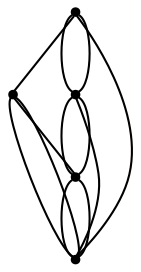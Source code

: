 graph {
  node [shape=point,comment="{\"directed\":false,\"doi\":\"10.1007/978-3-319-73915-1_19\",\"figure\":\"?\"}"]

  v0 [pos="1496.3060515753118,743.5785313106356"]
  v1 [pos="1496.3060515753118,527.7136328689818"]
  v2 [pos="1496.3060515753118,581.679825685576"]
  v3 [pos="1496.3060515753118,635.6502152863034"]
  v4 [pos="1496.3060515753118,689.6124656693181"]

  v0 -- v2 [id="-1",pos="1496.3060515753118,743.5785313106356 1541.0079461559255,698.8720339825534 1577.2511822375288,626.3863866012966 1577.2511822375288,581.679825685576 1577.2511822375288,536.9690679857224 1541.0079461559255,536.9690679857224 1496.3060515753118,581.679825685576"]
  v1 -- v3 [id="-2",pos="1496.3060515753118,527.7136328689818 1526.1056189379158,497.9132861422654 1550.2678187179297,497.9132861422654 1550.2678187179297,527.7177024778381 1550.2678187179297,557.5220552257724 1526.1056189379158,605.8458625383691 1496.3060515753118,635.6502152863034"]
  v2 -- v1 [id="-3",pos="1496.3060515753118,581.679825685576 1479.1605793345907,581.6840224697091 1465.2708340800023,569.5988738574268 1465.2708340800023,554.7008624737736 1465.2708340800023,539.7986543059873 1479.1605793345907,527.7135692813434 1496.3060515753118,527.7136328689818"]
  v0 -- v4 [id="-4",pos="1496.3060515753118,743.5785313106356 1496.3060515753118,689.6124656693181 1496.3060515753118,689.6124656693181 1496.3060515753118,689.6124656693181"]
  v3 -- v2 [id="-5",pos="1496.3060515753118,635.6502152863034 1496.3060515753118,581.679825685576 1496.3060515753118,581.679825685576 1496.3060515753118,581.679825685576"]
  v2 -- v1 [id="-6",pos="1496.3060515753118,581.679825685576 1496.3060515753118,527.7136328689818 1496.3060515753118,527.7136328689818 1496.3060515753118,527.7136328689818"]
  v3 -- v2 [id="-13",pos="1496.3060515753118,635.6502152863034 1479.1605793345907,635.6502788739418 1465.2708340800023,623.5651302616595 1465.2708340800023,608.6629856815116 1465.2708340800023,593.76491071022 1479.1605793345907,581.6840224697091 1496.3060515753118,581.679825685576"]
  v4 -- v3 [id="-21",pos="1496.3060515753118,689.6124656693181 1479.1605793345907,689.6165352781744 1465.2708340800023,677.5355834500252 1465.2708340800023,662.6292420857443 1465.2708340800023,647.7270339179579 1479.1605793345907,635.6502788739418 1496.3060515753118,635.6502152863034"]
  v4 -- v0 [id="-22",pos="1496.3060515753118,689.6124656693181 1479.1605793345907,689.6165352781744 1465.2708340800023,701.6932903221906 1465.2708340800023,716.59969527411 1465.2708340800023,731.5018398542579 1479.1605793345907,743.5786266920933 1496.3060515753118,743.5785313106356"]
  v4 -- v2 [id="-23",pos="1496.3060515753118,689.6124656693181 1462.024518179689,689.6165352781744 1434.2367611762113,665.4504984253814 1434.2367611762113,635.6502788739418 1434.2367611762113,605.8417293418744 1462.024518179689,581.6840224697091 1496.3060515753118,581.679825685576"]
  v0 -- v1 [id="-24",pos="1496.3060515753118,743.5785313106356 1427.7481990343174,743.5786266920933 1372.1768818629303,695.2548511733157 1372.1768818629303,635.6502788739418 1372.1768818629303,576.0373130063017 1427.7481990343174,527.7135692813434 1496.3060515753118,527.7136328689818"]
  v4 -- v3 [id="-25",pos="1496.3060515753118,689.6124656693181 1496.3060515753118,635.6502152863034 1496.3060515753118,635.6502152863034 1496.3060515753118,635.6502152863034"]
}